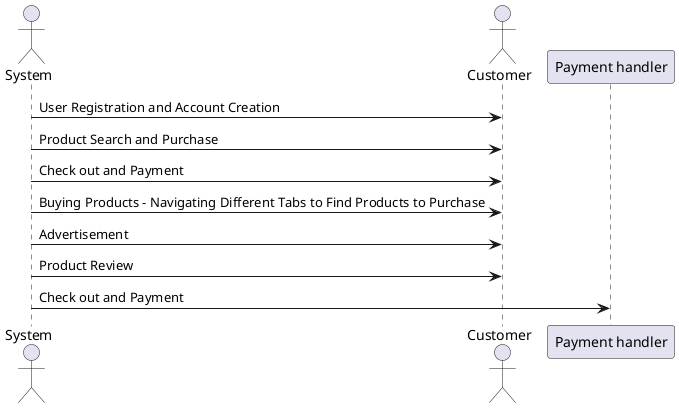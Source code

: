 @startuml system

!define Actor system

actor System as System
actor Customer as Customer
participant "Payment handler" as PaymentHandler

System -> Customer: User Registration and Account Creation
System -> Customer: Product Search and Purchase
System -> Customer: Check out and Payment
System -> Customer: Buying Products - Navigating Different Tabs to Find Products to Purchase
System -> Customer: Advertisement
System -> Customer: Product Review
System -> PaymentHandler: Check out and Payment

@enduml

